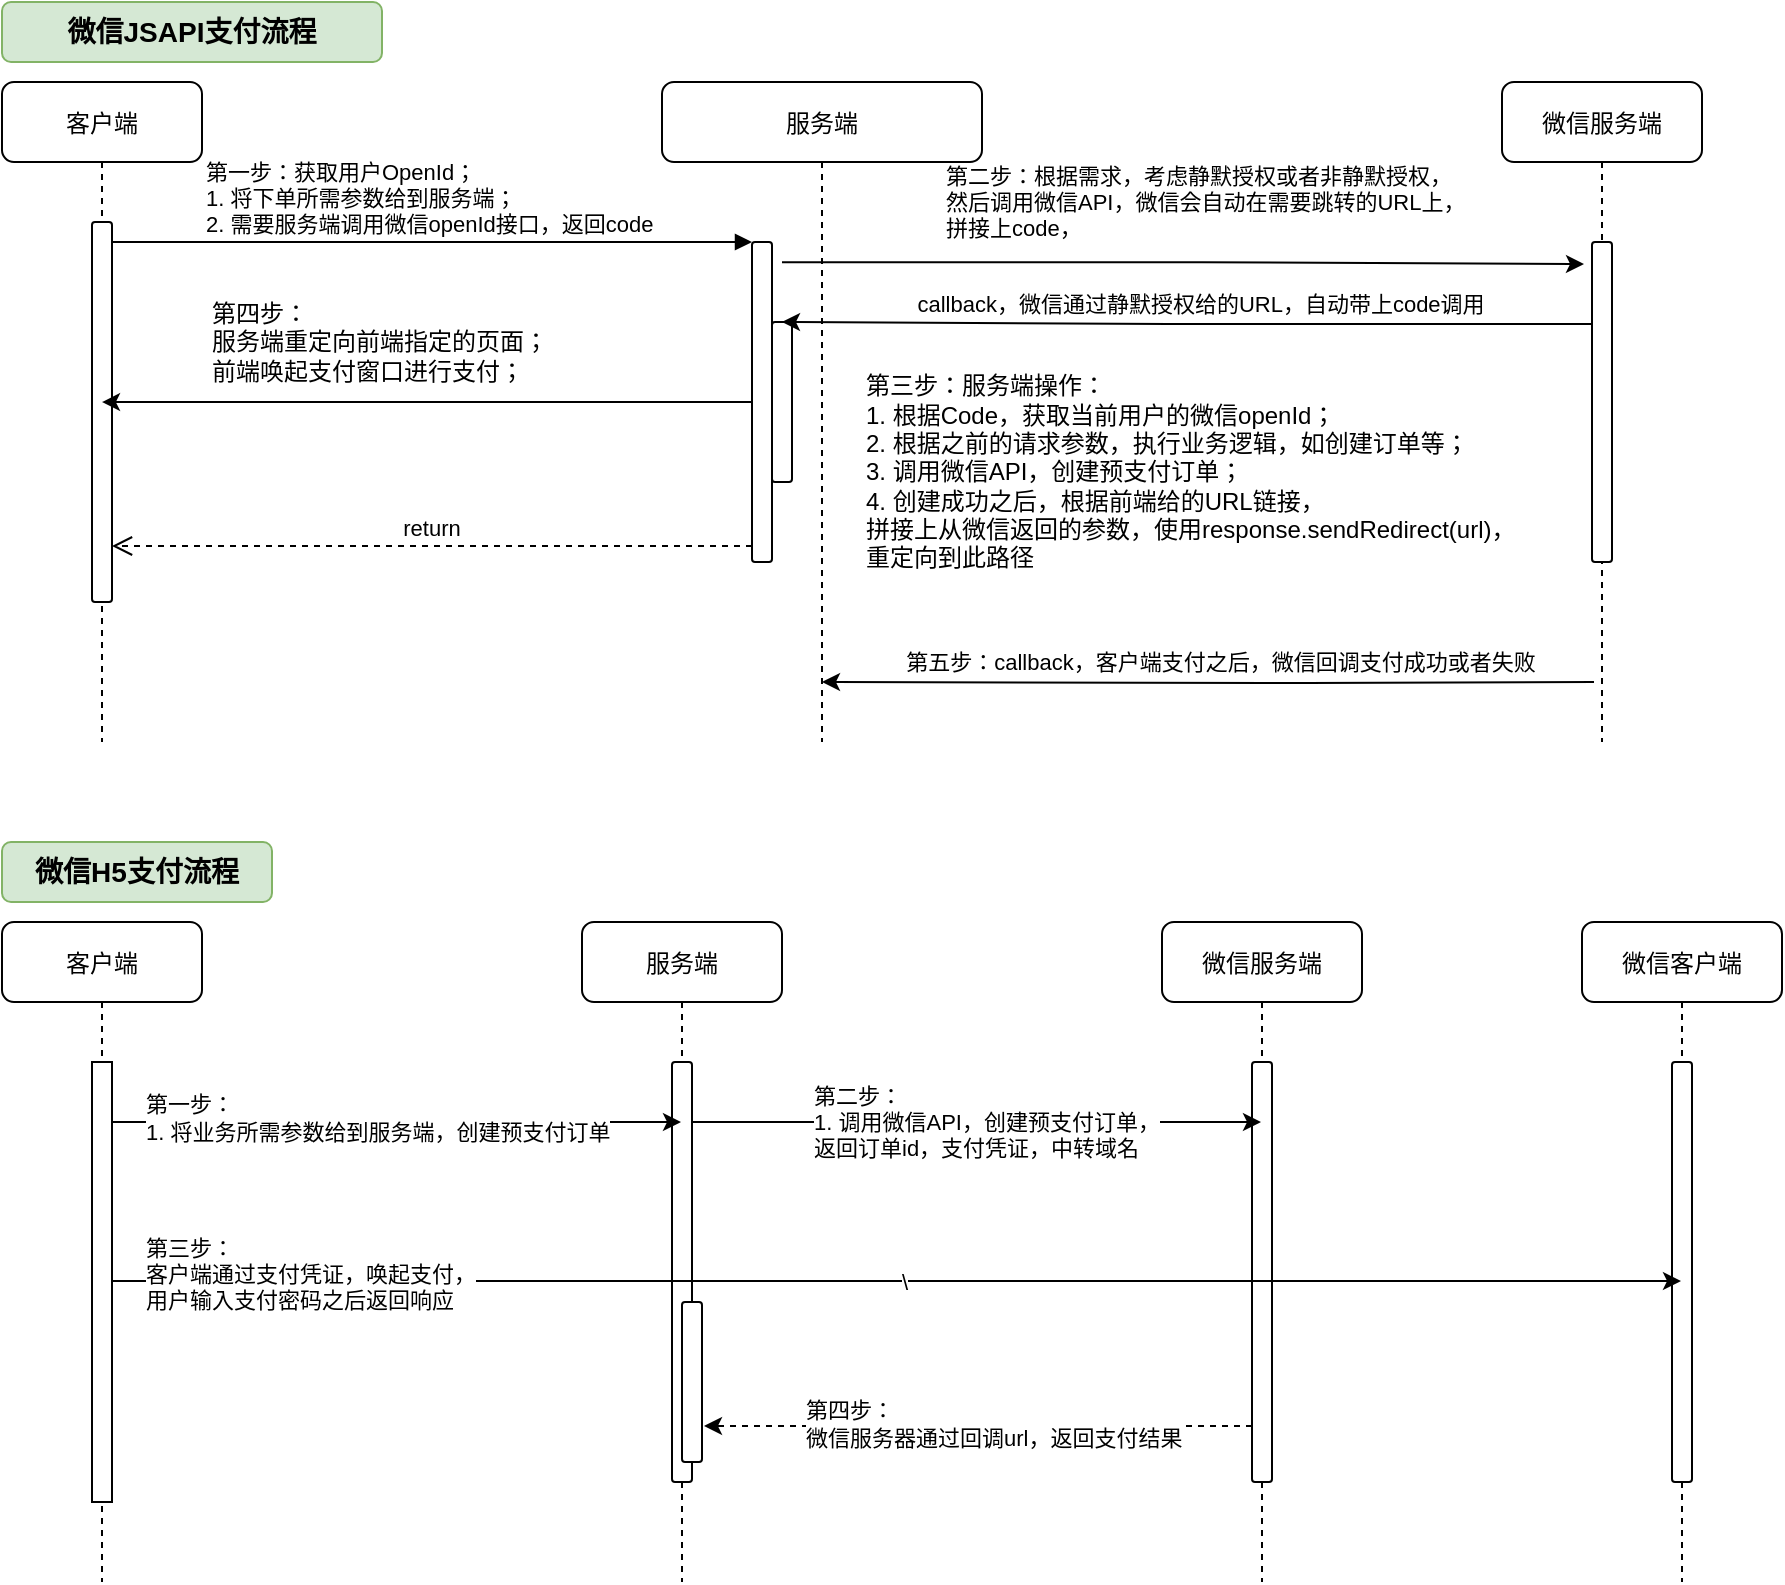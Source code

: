 <mxfile version="20.8.16" type="github">
  <diagram id="kgpKYQtTHZ0yAKxKKP6v" name="Page-1">
    <mxGraphModel dx="1434" dy="764" grid="1" gridSize="10" guides="1" tooltips="1" connect="1" arrows="1" fold="1" page="1" pageScale="1" pageWidth="850" pageHeight="1100" math="0" shadow="0">
      <root>
        <mxCell id="0" />
        <mxCell id="1" parent="0" />
        <mxCell id="3nuBFxr9cyL0pnOWT2aG-1" value="客户端" style="shape=umlLifeline;perimeter=lifelinePerimeter;container=1;collapsible=0;recursiveResize=0;rounded=1;shadow=0;strokeWidth=1;labelBackgroundColor=none;" parent="1" vertex="1">
          <mxGeometry x="70" y="70" width="100" height="330" as="geometry" />
        </mxCell>
        <mxCell id="3nuBFxr9cyL0pnOWT2aG-2" value="" style="points=[];perimeter=orthogonalPerimeter;rounded=1;shadow=0;strokeWidth=1;labelBackgroundColor=none;" parent="3nuBFxr9cyL0pnOWT2aG-1" vertex="1">
          <mxGeometry x="45" y="70" width="10" height="190" as="geometry" />
        </mxCell>
        <mxCell id="3nuBFxr9cyL0pnOWT2aG-5" value="服务端" style="shape=umlLifeline;perimeter=lifelinePerimeter;container=1;collapsible=0;recursiveResize=0;rounded=1;shadow=0;strokeWidth=1;labelBackgroundColor=none;" parent="1" vertex="1">
          <mxGeometry x="400" y="70" width="160" height="330" as="geometry" />
        </mxCell>
        <mxCell id="3nuBFxr9cyL0pnOWT2aG-6" value="" style="points=[];perimeter=orthogonalPerimeter;rounded=1;shadow=0;strokeWidth=1;labelBackgroundColor=none;" parent="3nuBFxr9cyL0pnOWT2aG-5" vertex="1">
          <mxGeometry x="45" y="80" width="10" height="160" as="geometry" />
        </mxCell>
        <mxCell id="ObNGvsx8ZHt5MPZp7QAw-8" value="" style="points=[];perimeter=orthogonalPerimeter;rounded=1;shadow=0;strokeWidth=1;labelBackgroundColor=none;" parent="3nuBFxr9cyL0pnOWT2aG-5" vertex="1">
          <mxGeometry x="55" y="120" width="10" height="80" as="geometry" />
        </mxCell>
        <mxCell id="ObNGvsx8ZHt5MPZp7QAw-6" style="edgeStyle=orthogonalEdgeStyle;rounded=1;orthogonalLoop=1;jettySize=auto;html=1;exitX=0.1;exitY=0.25;exitDx=0;exitDy=0;exitPerimeter=0;entryX=0.5;entryY=0.909;entryDx=0;entryDy=0;entryPerimeter=0;labelBackgroundColor=none;fontColor=default;" parent="3nuBFxr9cyL0pnOWT2aG-5" target="3nuBFxr9cyL0pnOWT2aG-5" edge="1">
          <mxGeometry relative="1" as="geometry">
            <mxPoint x="466" y="300" as="sourcePoint" />
            <mxPoint x="65" y="300" as="targetPoint" />
          </mxGeometry>
        </mxCell>
        <mxCell id="ObNGvsx8ZHt5MPZp7QAw-7" value="第五步：callback，客户端支付之后，微信回调支付成功或者失败" style="edgeLabel;html=1;align=center;verticalAlign=middle;resizable=0;points=[];rounded=1;labelBackgroundColor=none;" parent="ObNGvsx8ZHt5MPZp7QAw-6" vertex="1" connectable="0">
          <mxGeometry x="-0.115" relative="1" as="geometry">
            <mxPoint x="-17" y="-10" as="offset" />
          </mxGeometry>
        </mxCell>
        <mxCell id="3nuBFxr9cyL0pnOWT2aG-7" value="return" style="verticalAlign=bottom;endArrow=open;dashed=1;endSize=8;exitX=0;exitY=0.95;shadow=0;strokeWidth=1;rounded=1;labelBackgroundColor=none;fontColor=default;" parent="1" source="3nuBFxr9cyL0pnOWT2aG-6" target="3nuBFxr9cyL0pnOWT2aG-2" edge="1">
          <mxGeometry relative="1" as="geometry">
            <mxPoint x="275" y="236" as="targetPoint" />
          </mxGeometry>
        </mxCell>
        <mxCell id="3nuBFxr9cyL0pnOWT2aG-8" value="第一步：获取用户OpenId；&#xa;1. 将下单所需参数给到服务端；&#xa;2. 需要服务端调用微信openId接口，返回code" style="verticalAlign=bottom;endArrow=block;entryX=0;entryY=0;shadow=0;strokeWidth=1;align=left;labelBackgroundColor=none;rounded=1;fontColor=default;" parent="1" source="3nuBFxr9cyL0pnOWT2aG-2" target="3nuBFxr9cyL0pnOWT2aG-6" edge="1">
          <mxGeometry x="-0.719" relative="1" as="geometry">
            <mxPoint x="275" y="160" as="sourcePoint" />
            <mxPoint as="offset" />
          </mxGeometry>
        </mxCell>
        <mxCell id="ObNGvsx8ZHt5MPZp7QAw-1" value="微信服务端" style="shape=umlLifeline;perimeter=lifelinePerimeter;container=1;collapsible=0;recursiveResize=0;rounded=1;shadow=0;strokeWidth=1;labelBackgroundColor=none;" parent="1" vertex="1">
          <mxGeometry x="820" y="70" width="100" height="330" as="geometry" />
        </mxCell>
        <mxCell id="ObNGvsx8ZHt5MPZp7QAw-2" value="" style="points=[];perimeter=orthogonalPerimeter;rounded=1;shadow=0;strokeWidth=1;labelBackgroundColor=none;" parent="ObNGvsx8ZHt5MPZp7QAw-1" vertex="1">
          <mxGeometry x="45" y="80" width="10" height="160" as="geometry" />
        </mxCell>
        <mxCell id="ObNGvsx8ZHt5MPZp7QAw-4" style="edgeStyle=orthogonalEdgeStyle;rounded=1;orthogonalLoop=1;jettySize=auto;html=1;exitX=1.5;exitY=0.063;exitDx=0;exitDy=0;exitPerimeter=0;entryX=-0.4;entryY=0.069;entryDx=0;entryDy=0;entryPerimeter=0;labelBackgroundColor=none;fontColor=default;" parent="1" source="3nuBFxr9cyL0pnOWT2aG-6" target="ObNGvsx8ZHt5MPZp7QAw-2" edge="1">
          <mxGeometry relative="1" as="geometry">
            <mxPoint x="500" y="220" as="sourcePoint" />
          </mxGeometry>
        </mxCell>
        <mxCell id="ObNGvsx8ZHt5MPZp7QAw-5" value="第二步：根据需求，考虑静默授权或者非静默授权，&lt;br&gt;然后调用微信API，微信会自动在需要跳转的URL上，&lt;br&gt;拼接上code，" style="edgeLabel;html=1;align=left;verticalAlign=middle;resizable=0;points=[];labelBackgroundColor=none;rounded=1;" parent="ObNGvsx8ZHt5MPZp7QAw-4" vertex="1" connectable="0">
          <mxGeometry x="-0.866" relative="1" as="geometry">
            <mxPoint x="53" y="-30" as="offset" />
          </mxGeometry>
        </mxCell>
        <mxCell id="ObNGvsx8ZHt5MPZp7QAw-15" value="微信JSAPI支付流程" style="text;html=1;strokeColor=#82b366;fillColor=#d5e8d4;align=center;verticalAlign=middle;whiteSpace=wrap;rounded=1;fontStyle=1;fontSize=14;labelBackgroundColor=none;" parent="1" vertex="1">
          <mxGeometry x="70" y="30" width="190" height="30" as="geometry" />
        </mxCell>
        <mxCell id="ObNGvsx8ZHt5MPZp7QAw-16" style="edgeStyle=orthogonalEdgeStyle;rounded=1;orthogonalLoop=1;jettySize=auto;html=1;entryX=0.5;entryY=0.474;entryDx=0;entryDy=0;entryPerimeter=0;labelBackgroundColor=none;fontSize=14;fontColor=default;" parent="1" source="3nuBFxr9cyL0pnOWT2aG-6" target="3nuBFxr9cyL0pnOWT2aG-2" edge="1">
          <mxGeometry relative="1" as="geometry" />
        </mxCell>
        <mxCell id="ObNGvsx8ZHt5MPZp7QAw-17" value="第四步：&lt;br&gt;服务端重定向前端指定的页面；&lt;br style=&quot;font-size: 12px;&quot;&gt;前端唤起支付窗口进行支付；" style="edgeLabel;html=1;align=left;verticalAlign=middle;resizable=0;points=[];fontSize=12;rounded=1;labelBackgroundColor=none;" parent="ObNGvsx8ZHt5MPZp7QAw-16" vertex="1" connectable="0">
          <mxGeometry x="0.099" y="-1" relative="1" as="geometry">
            <mxPoint x="-94" y="-29" as="offset" />
          </mxGeometry>
        </mxCell>
        <mxCell id="ObNGvsx8ZHt5MPZp7QAw-18" style="edgeStyle=orthogonalEdgeStyle;rounded=1;orthogonalLoop=1;jettySize=auto;html=1;entryX=0.5;entryY=0.909;entryDx=0;entryDy=0;entryPerimeter=0;exitX=0;exitY=0.256;exitDx=0;exitDy=0;exitPerimeter=0;labelBackgroundColor=none;fontColor=default;" parent="1" source="ObNGvsx8ZHt5MPZp7QAw-2" edge="1">
          <mxGeometry relative="1" as="geometry">
            <mxPoint x="860" y="190" as="sourcePoint" />
            <mxPoint x="460" y="190.0" as="targetPoint" />
          </mxGeometry>
        </mxCell>
        <mxCell id="ObNGvsx8ZHt5MPZp7QAw-19" value="callback，微信通过静默授权给的URL，自动带上code调用" style="edgeLabel;html=1;align=center;verticalAlign=middle;resizable=0;points=[];rounded=1;labelBackgroundColor=none;" parent="ObNGvsx8ZHt5MPZp7QAw-18" vertex="1" connectable="0">
          <mxGeometry x="-0.115" relative="1" as="geometry">
            <mxPoint x="-17" y="-10" as="offset" />
          </mxGeometry>
        </mxCell>
        <mxCell id="ObNGvsx8ZHt5MPZp7QAw-22" value="第三步：服务端操作：&lt;br style=&quot;border-color: var(--border-color);&quot;&gt;&lt;span style=&quot;&quot;&gt;1. 根据Code，获取当前用户的微信openId；&lt;/span&gt;&lt;br style=&quot;border-color: var(--border-color);&quot;&gt;&lt;span style=&quot;&quot;&gt;2. 根据之前的请求参数，执行业务逻辑，如创建订单等；&lt;/span&gt;&lt;br style=&quot;border-color: var(--border-color);&quot;&gt;&lt;span style=&quot;&quot;&gt;3. 调用微信API，创建预支付订单；&lt;/span&gt;&lt;br style=&quot;border-color: var(--border-color);&quot;&gt;&lt;span style=&quot;&quot;&gt;4. 创建成功之后，根据前端给的URL链接，&lt;/span&gt;&lt;br style=&quot;border-color: var(--border-color);&quot;&gt;&lt;span style=&quot;&quot;&gt;拼接上从微信返回的参数，使用response.sendRedirect(url)，&lt;/span&gt;&lt;br style=&quot;border-color: var(--border-color);&quot;&gt;&lt;span style=&quot;&quot;&gt;重定向到此路径&lt;/span&gt;" style="text;html=1;strokeColor=none;fillColor=none;align=left;verticalAlign=middle;whiteSpace=wrap;rounded=1;labelBackgroundColor=none;" parent="1" vertex="1">
          <mxGeometry x="500" y="210" width="340" height="110" as="geometry" />
        </mxCell>
        <mxCell id="jvdO0m-nVv5cFYctiuDo-1" value="客户端" style="shape=umlLifeline;perimeter=lifelinePerimeter;container=1;collapsible=0;recursiveResize=0;rounded=1;shadow=0;strokeWidth=1;labelBackgroundColor=none;" vertex="1" parent="1">
          <mxGeometry x="70" y="490" width="100" height="330" as="geometry" />
        </mxCell>
        <mxCell id="jvdO0m-nVv5cFYctiuDo-2" value="" style="points=[];perimeter=orthogonalPerimeter;rounded=1;shadow=0;strokeWidth=1;labelBackgroundColor=none;arcSize=0;" vertex="1" parent="jvdO0m-nVv5cFYctiuDo-1">
          <mxGeometry x="45" y="70" width="10" height="220" as="geometry" />
        </mxCell>
        <mxCell id="jvdO0m-nVv5cFYctiuDo-4" value="服务端" style="shape=umlLifeline;perimeter=lifelinePerimeter;container=1;collapsible=0;recursiveResize=0;rounded=1;shadow=0;strokeWidth=1;labelBackgroundColor=none;" vertex="1" parent="1">
          <mxGeometry x="360" y="490" width="100" height="330" as="geometry" />
        </mxCell>
        <mxCell id="jvdO0m-nVv5cFYctiuDo-5" value="" style="points=[];perimeter=orthogonalPerimeter;rounded=1;shadow=0;strokeWidth=1;labelBackgroundColor=none;" vertex="1" parent="jvdO0m-nVv5cFYctiuDo-4">
          <mxGeometry x="45" y="70" width="10" height="210" as="geometry" />
        </mxCell>
        <mxCell id="jvdO0m-nVv5cFYctiuDo-20" value="" style="points=[];perimeter=orthogonalPerimeter;rounded=1;shadow=0;strokeWidth=1;labelBackgroundColor=none;" vertex="1" parent="jvdO0m-nVv5cFYctiuDo-4">
          <mxGeometry x="50" y="190" width="10" height="80" as="geometry" />
        </mxCell>
        <mxCell id="jvdO0m-nVv5cFYctiuDo-7" value="微信服务端" style="shape=umlLifeline;perimeter=lifelinePerimeter;container=1;collapsible=0;recursiveResize=0;rounded=1;shadow=0;strokeWidth=1;labelBackgroundColor=none;" vertex="1" parent="1">
          <mxGeometry x="650" y="490" width="100" height="330" as="geometry" />
        </mxCell>
        <mxCell id="jvdO0m-nVv5cFYctiuDo-8" value="" style="points=[];perimeter=orthogonalPerimeter;rounded=1;shadow=0;strokeWidth=1;labelBackgroundColor=none;" vertex="1" parent="jvdO0m-nVv5cFYctiuDo-7">
          <mxGeometry x="45" y="70" width="10" height="210" as="geometry" />
        </mxCell>
        <mxCell id="jvdO0m-nVv5cFYctiuDo-10" style="edgeStyle=orthogonalEdgeStyle;rounded=0;orthogonalLoop=1;jettySize=auto;html=1;" edge="1" parent="1" source="jvdO0m-nVv5cFYctiuDo-2" target="jvdO0m-nVv5cFYctiuDo-4">
          <mxGeometry relative="1" as="geometry">
            <Array as="points">
              <mxPoint x="300" y="590" />
              <mxPoint x="300" y="590" />
            </Array>
          </mxGeometry>
        </mxCell>
        <mxCell id="jvdO0m-nVv5cFYctiuDo-13" value="第一步：&lt;br&gt;1. 将业务所需参数给到服务端，创建预支付订单" style="edgeLabel;html=1;align=left;verticalAlign=middle;resizable=0;points=[];" vertex="1" connectable="0" parent="jvdO0m-nVv5cFYctiuDo-10">
          <mxGeometry x="-0.663" y="2" relative="1" as="geometry">
            <mxPoint x="-33" as="offset" />
          </mxGeometry>
        </mxCell>
        <mxCell id="jvdO0m-nVv5cFYctiuDo-14" style="edgeStyle=orthogonalEdgeStyle;rounded=0;orthogonalLoop=1;jettySize=auto;html=1;" edge="1" parent="1" source="jvdO0m-nVv5cFYctiuDo-5" target="jvdO0m-nVv5cFYctiuDo-7">
          <mxGeometry relative="1" as="geometry">
            <Array as="points">
              <mxPoint x="600" y="590" />
              <mxPoint x="600" y="590" />
            </Array>
          </mxGeometry>
        </mxCell>
        <mxCell id="jvdO0m-nVv5cFYctiuDo-15" value="第二步：&lt;br&gt;1. 调用微信API，创建预支付订单，&lt;br&gt;返回订单id，支付凭证，中转域名" style="edgeLabel;html=1;align=left;verticalAlign=middle;resizable=0;points=[];" vertex="1" connectable="0" parent="jvdO0m-nVv5cFYctiuDo-14">
          <mxGeometry x="-0.667" y="-1" relative="1" as="geometry">
            <mxPoint x="11" y="-1" as="offset" />
          </mxGeometry>
        </mxCell>
        <mxCell id="jvdO0m-nVv5cFYctiuDo-25" value="微信客户端" style="shape=umlLifeline;perimeter=lifelinePerimeter;container=1;collapsible=0;recursiveResize=0;rounded=1;shadow=0;strokeWidth=1;labelBackgroundColor=none;" vertex="1" parent="1">
          <mxGeometry x="860" y="490" width="100" height="330" as="geometry" />
        </mxCell>
        <mxCell id="jvdO0m-nVv5cFYctiuDo-26" value="" style="points=[];perimeter=orthogonalPerimeter;rounded=1;shadow=0;strokeWidth=1;labelBackgroundColor=none;" vertex="1" parent="jvdO0m-nVv5cFYctiuDo-25">
          <mxGeometry x="45" y="70" width="10" height="210" as="geometry" />
        </mxCell>
        <mxCell id="jvdO0m-nVv5cFYctiuDo-27" value="\" style="edgeStyle=orthogonalEdgeStyle;rounded=0;orthogonalLoop=1;jettySize=auto;html=1;align=left;" edge="1" parent="1">
          <mxGeometry relative="1" as="geometry">
            <mxPoint x="125" y="669.5" as="sourcePoint" />
            <mxPoint x="909.5" y="669.5" as="targetPoint" />
            <Array as="points">
              <mxPoint x="520" y="670" />
              <mxPoint x="520" y="670" />
            </Array>
          </mxGeometry>
        </mxCell>
        <mxCell id="jvdO0m-nVv5cFYctiuDo-28" value="第三步：&lt;br&gt;客户端通过支付凭证，唤起支付，&lt;br&gt;用户输入支付密码之后返回响应" style="edgeLabel;html=1;align=left;verticalAlign=middle;resizable=0;points=[];" vertex="1" connectable="0" parent="jvdO0m-nVv5cFYctiuDo-27">
          <mxGeometry x="-0.923" y="-1" relative="1" as="geometry">
            <mxPoint x="-15" y="-5" as="offset" />
          </mxGeometry>
        </mxCell>
        <mxCell id="jvdO0m-nVv5cFYctiuDo-31" style="edgeStyle=orthogonalEdgeStyle;rounded=0;orthogonalLoop=1;jettySize=auto;html=1;entryX=1.1;entryY=0.775;entryDx=0;entryDy=0;entryPerimeter=0;dashed=1;" edge="1" parent="1" source="jvdO0m-nVv5cFYctiuDo-8" target="jvdO0m-nVv5cFYctiuDo-20">
          <mxGeometry relative="1" as="geometry">
            <Array as="points">
              <mxPoint x="650" y="742" />
              <mxPoint x="650" y="742" />
            </Array>
          </mxGeometry>
        </mxCell>
        <mxCell id="jvdO0m-nVv5cFYctiuDo-33" value="第四步：&lt;br&gt;微信服务器通过回调url，返回支付结果" style="edgeLabel;html=1;align=left;verticalAlign=middle;resizable=0;points=[];" vertex="1" connectable="0" parent="jvdO0m-nVv5cFYctiuDo-31">
          <mxGeometry x="0.715" y="-1" relative="1" as="geometry">
            <mxPoint x="10" as="offset" />
          </mxGeometry>
        </mxCell>
        <mxCell id="jvdO0m-nVv5cFYctiuDo-34" value="微信H5支付流程" style="text;html=1;strokeColor=#82b366;fillColor=#d5e8d4;align=center;verticalAlign=middle;whiteSpace=wrap;rounded=1;fontSize=14;fontStyle=1" vertex="1" parent="1">
          <mxGeometry x="70" y="450" width="135" height="30" as="geometry" />
        </mxCell>
      </root>
    </mxGraphModel>
  </diagram>
</mxfile>
